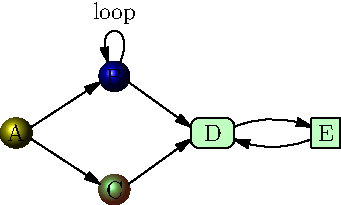 //# -*- coding: utf-8 -*-

path operator@(path p, transform t)
{
    return t * p;
}

typedef path fpath(path);

path operator@(path p, fpath t)
{
    return t(p);
}

fpath cutbefore(path knife)
{
    return new path (path p) {
        return firstcut(p, knife).after;
    };
}

fpath cutafter(path knife)
{
    return new path (path p) {
        return lastcut(p, knife).before;
    };
}

filltype BallShade(pen color, pen bgcolor=black, pair lightdir=NW)
{
    return filltype(new void(frame f, path[] g, pen) {
        pair diff = max(g) - min(g);
        real r = max(diff.x, diff.y)/2;
        pair c = (min(g)+max(g))/2 + 0.3r*unit(lightdir);
        frame fr;
        radialshade(fr, g, interp(bgcolor,color,0.1), c, r,
                           interp(bgcolor,color,0.5), c, 0.5r);
        radialshade(fr, circle(c, 0.5r), interp(bgcolor,color,0.5), c, 0.5r,
                                        interp(bgcolor,color,0.7), c, 0.36r);
        radialshade(fr, circle(c, 0.36r), interp(bgcolor,color,0.7), c, 0.36r,
                                         interp(white,color,0.75), c, 0.18r);
        radialshade(fr, circle(c, 0.18r), interp(white,color,0.75), c, 0.18r,
                                         interp(white,color,0.15), c, 0);
        clip(fr, g);
        add(f, fr);
    });
}

filltype BallShade = BallShade(blue);

unitsize(2cm);
object a = draw("A", ellipse, (0,0), BallShade(yellow));
object b = draw("B", ellipse, dir(30), BallShade);
object c = draw("C", ellipse, dir(-30), BallShade(lightgreen,darkred));
object d = draw("D", roundbox, (sqrt(3),0), xmargin=5, ymargin=2, FillDraw(palegreen));
object e = draw("E", box, sqrt(3)+(1,0), xmargin=2, FillDraw(palegreen));
add(
    new void(picture pic, transform t) {
        draw(pic, point(a,ENE,t) -- point(b,WSW,t), Arrow);
        draw(pic, point(a,ESE,t) -- point(c,WNW,t), Arrow);
        draw(pic, point(b,ESE,t) -- point(d,WNW,t), Arrow);
        draw(pic, point(c,ENE,t) -- point(d,WSW,t), Arrow);
        draw(pic, "loop", point(b,NNE,t){NNE} .. point(b,N,t)+(0,15) .. {SSE}point(b,NNW,t), Arrow);//loop
        draw(pic, point(d,ENE,t){ENE} .. {ESE}point(e,WNW,t), Arrow);
        draw(pic, point(e,WSW,t){WSW} .. {WNW}point(d,ESE,t), Arrow);
    }
);


